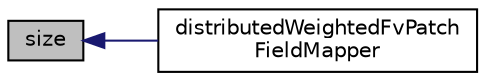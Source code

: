 digraph "size"
{
  bgcolor="transparent";
  edge [fontname="Helvetica",fontsize="10",labelfontname="Helvetica",labelfontsize="10"];
  node [fontname="Helvetica",fontsize="10",shape=record];
  rankdir="LR";
  Node114 [label="size",height=0.2,width=0.4,color="black", fillcolor="grey75", style="filled", fontcolor="black"];
  Node114 -> Node115 [dir="back",color="midnightblue",fontsize="10",style="solid",fontname="Helvetica"];
  Node115 [label="distributedWeightedFvPatch\lFieldMapper",height=0.2,width=0.4,color="black",URL="$a30517.html#a75f20b147212d3ce513903745a1f8ff0",tooltip="Construct given addressing. "];
}
